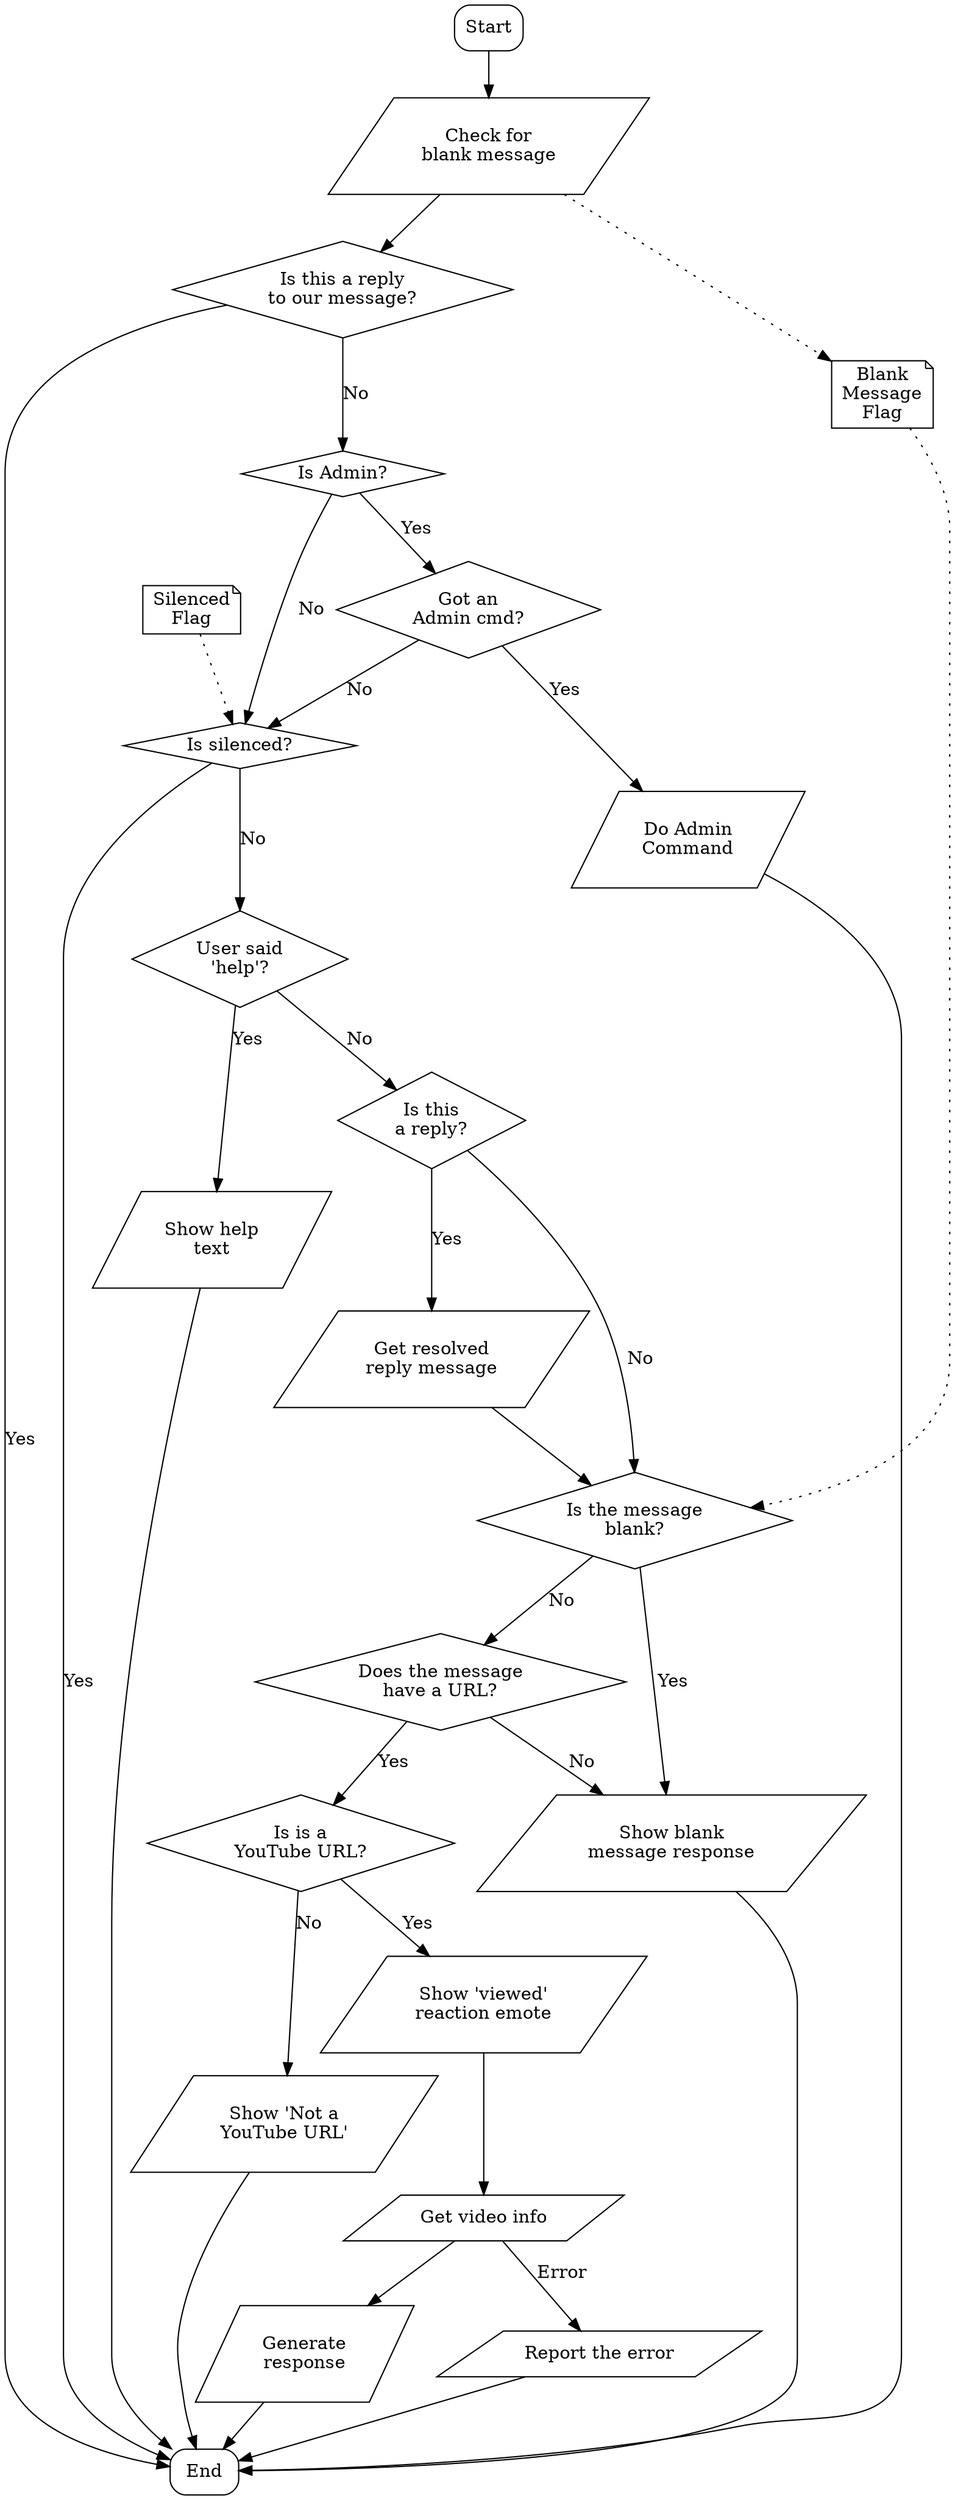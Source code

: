 /*
Compile with:
dot -Tpng responseflow.gv -o responseflow.png
*/
digraph {
    Silenced[shape=note, label="Silenced\nFlag"]
    subgraph commandParseStage {
        style=filled;
        color=lightgray;
        label="Command Parse Stage";
        node [style=""];

        MessageIsBlank[shape=note, label="Blank\nMessage\nFlag"]

        Start[shape=box, style=rounded]

        CheckForBlank[shape=parallelogram, label="Check for\nblank message"]
        Start -> CheckForBlank
        CheckForBlank -> MessageIsBlank[style=dotted]

        IsReplyToUs[shape=diamond, label="Is this a reply\nto our message?"]
        CheckForBlank -> IsReplyToUs

        IsAdmin[shape=diamond, label="Is Admin?"]
        IsReplyToUs -> IsAdmin[label="No"]

        AdminCommand[shape=diamond, label="Got an\nAdmin cmd?"]
        IsAdmin -> AdminCommand[label="Yes"]

        DoAdminCmd[shape=parallelogram, label="Do Admin\nCommand"]
        AdminCommand -> DoAdminCmd[label="Yes"]

        IsSilenced[shape=diamond, label="Is silenced?"]
        Silenced -> IsSilenced[style=dotted]
        IsAdmin -> IsSilenced[label="No"]
        AdminCommand -> IsSilenced[label="No"]

        HelpCmd[shape=diamond, label="User said\n'help'?"]
        IsSilenced -> HelpCmd[label="No"]

        ShowHelp[shape=parallelogram, label="Show help\ntext"]
        HelpCmd -> ShowHelp[label="Yes"]

        IsReply[shape=diamond, label="Is this\na reply?"]
        HelpCmd -> IsReply[label="No"]

        GetReply[shape=parallelogram, label="Get resolved\nreply message"]
        IsReply -> GetReply[label="Yes"]

        IsEmptyMessage[shape=diamond, label="Is the message\nblank?"]
        IsReply -> IsEmptyMessage[label="No"]
        GetReply -> IsEmptyMessage
        MessageIsBlank -> IsEmptyMessage[style=dotted]

        ShowBlankResponse[shape=parallelogram, label="Show blank\nmessage response"]
        IsEmptyMessage -> ShowBlankResponse[label="Yes"]
    }

    subgraph UrlParseStage {
        style=filled;
        color = darkgray;
        label = "URL/Video Parse Stage";
        node [style=""];

        IsUrl[shape=diamond, label="Does the message\nhave a URL?"]
        IsEmptyMessage -> IsUrl[label="No"]
        IsUrl -> ShowBlankResponse[label="No"]

        IsYtUrl[shape=diamond, label="Is is a\nYouTube URL?"]
        IsUrl -> IsYtUrl[label="Yes"]

        NotYtUrl[shape=parallelogram, label="Show 'Not a\nYouTube URL'"]
        IsYtUrl -> NotYtUrl[label="No"]

        ShowViewedEmote[shape=parallelogram, label="Show 'viewed'\nreaction emote"]
        IsYtUrl -> ShowViewedEmote[label="Yes"]

        GetVideoInfo[shape=parallelogram, label="Get video info"]
        ShowViewedEmote -> GetVideoInfo

        ReportError[shape=parallelogram, label="Report the error"]
        GetVideoInfo -> ReportError[label="Error"]
    }

    GenerateResponse[shape=parallelogram, label="Generate\nresponse"]
    GetVideoInfo -> GenerateResponse

    End[shape=box, style=rounded]
    IsReplyToUs -> End[label="Yes"]
    DoAdminCmd -> End
    IsSilenced -> End[label="Yes"]
    ShowHelp -> End
    ShowBlankResponse -> End
    NotYtUrl -> End
    ReportError -> End
    GenerateResponse -> End
}